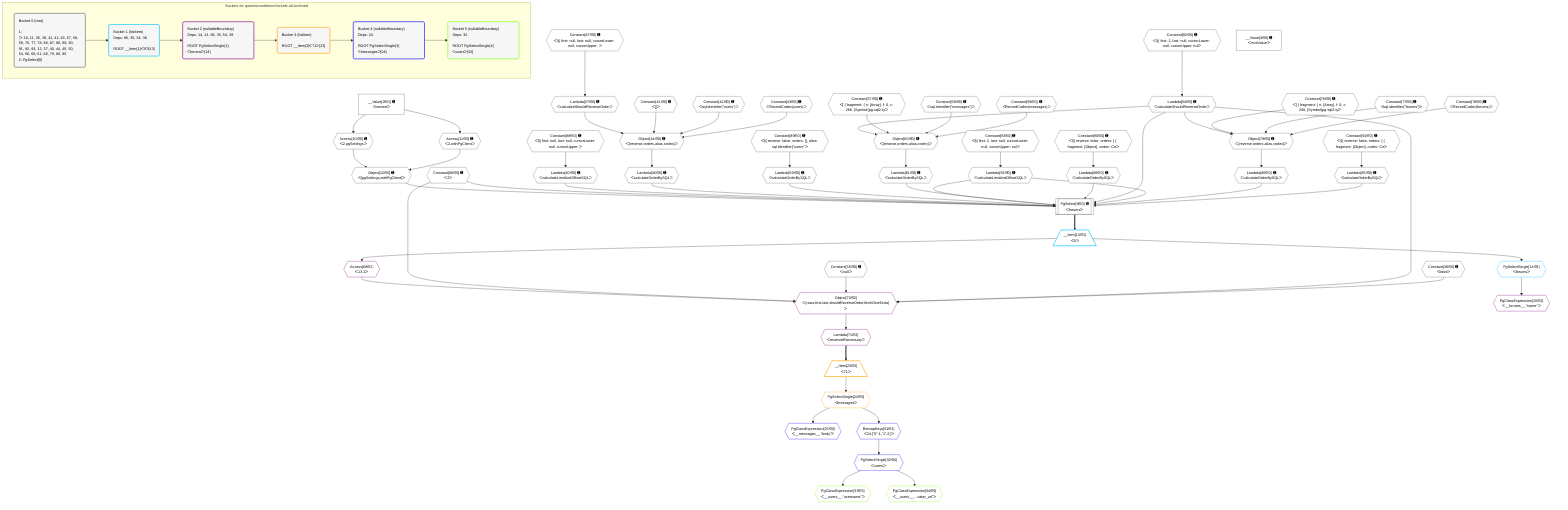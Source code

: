 %%{init: {'themeVariables': { 'fontSize': '12px'}}}%%
graph TD
    classDef path fill:#eee,stroke:#000,color:#000
    classDef plan fill:#fff,stroke-width:1px,color:#000
    classDef itemplan fill:#fff,stroke-width:2px,color:#000
    classDef unbatchedplan fill:#dff,stroke-width:1px,color:#000
    classDef sideeffectplan fill:#fcc,stroke-width:2px,color:#000
    classDef bucket fill:#f6f6f6,color:#000,stroke-width:2px,text-align:left


    %% plan dependencies
    PgSelect9[["PgSelect[9∈0] ➊<br />ᐸforumsᐳ"]]:::plan
    Object12{{"Object[12∈0] ➊<br />ᐸ{pgSettings,withPgClient}ᐳ"}}:::plan
    Constant86{{"Constant[86∈0] ➊<br />ᐸ2ᐳ"}}:::plan
    Lambda40{{"Lambda[40∈0] ➊<br />ᐸcalculateLimitAndOffsetSQLᐳ"}}:::plan
    Lambda45{{"Lambda[45∈0] ➊<br />ᐸcalculateOrderBySQLᐳ"}}:::plan
    Lambda50{{"Lambda[50∈0] ➊<br />ᐸcalculateOrderBySQLᐳ"}}:::plan
    Lambda56{{"Lambda[56∈0] ➊<br />ᐸcalculateLimitAndOffsetSQLᐳ"}}:::plan
    Lambda61{{"Lambda[61∈0] ➊<br />ᐸcalculateOrderBySQLᐳ"}}:::plan
    Lambda66{{"Lambda[66∈0] ➊<br />ᐸcalculateOrderBySQLᐳ"}}:::plan
    Lambda54{{"Lambda[54∈0] ➊<br />ᐸcalculateShouldReverseOrderᐳ"}}:::plan
    Lambda80{{"Lambda[80∈0] ➊<br />ᐸcalculateOrderBySQLᐳ"}}:::plan
    Lambda85{{"Lambda[85∈0] ➊<br />ᐸcalculateOrderBySQLᐳ"}}:::plan
    Object12 & Constant86 & Lambda40 & Lambda45 & Lambda50 & Lambda56 & Lambda61 & Lambda66 & Lambda54 & Lambda56 & Lambda80 & Lambda85 --> PgSelect9
    Object44{{"Object[44∈0] ➊<br />ᐸ{reverse,orders,alias,codec}ᐳ"}}:::plan
    Lambda37{{"Lambda[37∈0] ➊<br />ᐸcalculateShouldReverseOrderᐳ"}}:::plan
    Constant41{{"Constant[41∈0] ➊<br />ᐸ[]ᐳ"}}:::plan
    Constant42{{"Constant[42∈0] ➊<br />ᐸsql.identifier(”users”)ᐳ"}}:::plan
    Constant43{{"Constant[43∈0] ➊<br />ᐸRecordCodec(users)ᐳ"}}:::plan
    Lambda37 & Constant41 & Constant42 & Constant43 --> Object44
    Object60{{"Object[60∈0] ➊<br />ᐸ{reverse,orders,alias,codec}ᐳ"}}:::plan
    Constant57{{"Constant[57∈0] ➊<br />ᐸ[ { fragment: { n: [Array], f: 0, c: 266, [Symbol(pg-sql2-tyᐳ"}}:::plan
    Constant58{{"Constant[58∈0] ➊<br />ᐸsql.identifier(”messages”)ᐳ"}}:::plan
    Constant59{{"Constant[59∈0] ➊<br />ᐸRecordCodec(messages)ᐳ"}}:::plan
    Lambda54 & Constant57 & Constant58 & Constant59 --> Object60
    Object79{{"Object[79∈0] ➊<br />ᐸ{reverse,orders,alias,codec}ᐳ"}}:::plan
    Constant76{{"Constant[76∈0] ➊<br />ᐸ[ { fragment: { n: [Array], f: 0, c: 266, [Symbol(pg-sql2-tyᐳ"}}:::plan
    Constant77{{"Constant[77∈0] ➊<br />ᐸsql.identifier(”forums”)ᐳ"}}:::plan
    Constant78{{"Constant[78∈0] ➊<br />ᐸRecordCodec(forums)ᐳ"}}:::plan
    Lambda54 & Constant76 & Constant77 & Constant78 --> Object79
    Access10{{"Access[10∈0] ➊<br />ᐸ2.pgSettingsᐳ"}}:::plan
    Access11{{"Access[11∈0] ➊<br />ᐸ2.withPgClientᐳ"}}:::plan
    Access10 & Access11 --> Object12
    __Value2["__Value[2∈0] ➊<br />ᐸcontextᐳ"]:::plan
    __Value2 --> Access10
    __Value2 --> Access11
    Constant87{{"Constant[87∈0] ➊<br />ᐸ§{ first: null, last: null, cursorLower: null, cursorUpper: ᐳ"}}:::plan
    Constant87 --> Lambda37
    Constant88{{"Constant[88∈0] ➊<br />ᐸ§{ first: null, last: null, cursorLower: null, cursorUpper: ᐳ"}}:::plan
    Constant88 --> Lambda40
    Object44 --> Lambda45
    Constant89{{"Constant[89∈0] ➊<br />ᐸ§{ reverse: false, orders: [], alias: sql.identifier(”users”ᐳ"}}:::plan
    Constant89 --> Lambda50
    Constant92{{"Constant[92∈0] ➊<br />ᐸ§{ first: 2, last: null, cursorLower: null, cursorUpper: nulᐳ"}}:::plan
    Constant92 --> Lambda54
    Constant93{{"Constant[93∈0] ➊<br />ᐸ§{ first: 2, last: null, cursorLower: null, cursorUpper: nulᐳ"}}:::plan
    Constant93 --> Lambda56
    Object60 --> Lambda61
    Constant90{{"Constant[90∈0] ➊<br />ᐸ§{ reverse: false, orders: [ { fragment: [Object], codec: Coᐳ"}}:::plan
    Constant90 --> Lambda66
    Object79 --> Lambda80
    Constant91{{"Constant[91∈0] ➊<br />ᐸ§{ reverse: false, orders: [ { fragment: [Object], codec: Coᐳ"}}:::plan
    Constant91 --> Lambda85
    __Value4["__Value[4∈0] ➊<br />ᐸrootValueᐳ"]:::plan
    Constant35{{"Constant[35∈0] ➊<br />ᐸnullᐳ"}}:::plan
    Constant38{{"Constant[38∈0] ➊<br />ᐸfalseᐳ"}}:::plan
    __Item13[/"__Item[13∈1]<br />ᐸ9ᐳ"\]:::itemplan
    PgSelect9 ==> __Item13
    PgSelectSingle14{{"PgSelectSingle[14∈1]<br />ᐸforumsᐳ"}}:::plan
    __Item13 --> PgSelectSingle14
    Object70{{"Object[70∈2]<br />ᐸ{rows,first,last,shouldReverseOrder,fetchOneExtra}ᐳ"}}:::plan
    Access68{{"Access[68∈2]<br />ᐸ13.1ᐳ"}}:::plan
    Access68 & Constant86 & Constant35 & Lambda54 & Constant38 --> Object70
    PgClassExpression15{{"PgClassExpression[15∈2]<br />ᐸ__forums__.”name”ᐳ"}}:::plan
    PgSelectSingle14 --> PgClassExpression15
    __Item13 --> Access68
    Lambda71{{"Lambda[71∈2]<br />ᐸreverseIfNecessaryᐳ"}}:::plan
    Object70 --> Lambda71
    __Item23[/"__Item[23∈3]<br />ᐸ71ᐳ"\]:::itemplan
    Lambda71 ==> __Item23
    PgSelectSingle24{{"PgSelectSingle[24∈3]<br />ᐸmessagesᐳ"}}:::plan
    __Item23 --> PgSelectSingle24
    PgClassExpression25{{"PgClassExpression[25∈4]<br />ᐸ__messages__.”body”ᐳ"}}:::plan
    PgSelectSingle24 --> PgClassExpression25
    PgSelectSingle32{{"PgSelectSingle[32∈4]<br />ᐸusersᐳ"}}:::plan
    RemapKeys51{{"RemapKeys[51∈4]<br />ᐸ24:{”0”:1,”1”:2}ᐳ"}}:::plan
    RemapKeys51 --> PgSelectSingle32
    PgSelectSingle24 --> RemapKeys51
    PgClassExpression33{{"PgClassExpression[33∈5]<br />ᐸ__users__.”username”ᐳ"}}:::plan
    PgSelectSingle32 --> PgClassExpression33
    PgClassExpression34{{"PgClassExpression[34∈5]<br />ᐸ__users__....vatar_url”ᐳ"}}:::plan
    PgSelectSingle32 --> PgClassExpression34

    %% define steps

    subgraph "Buckets for queries/conditions/include-all-archived"
    Bucket0("Bucket 0 (root)<br /><br />1: <br />ᐳ: 10, 11, 35, 38, 41, 42, 43, 57, 58, 59, 76, 77, 78, 86, 87, 88, 89, 90, 91, 92, 93, 12, 37, 40, 44, 45, 50, 54, 56, 60, 61, 66, 79, 80, 85<br />2: PgSelect[9]"):::bucket
    classDef bucket0 stroke:#696969
    class Bucket0,__Value2,__Value4,PgSelect9,Access10,Access11,Object12,Constant35,Lambda37,Constant38,Lambda40,Constant41,Constant42,Constant43,Object44,Lambda45,Lambda50,Lambda54,Lambda56,Constant57,Constant58,Constant59,Object60,Lambda61,Lambda66,Constant76,Constant77,Constant78,Object79,Lambda80,Lambda85,Constant86,Constant87,Constant88,Constant89,Constant90,Constant91,Constant92,Constant93 bucket0
    Bucket1("Bucket 1 (listItem)<br />Deps: 86, 35, 54, 38<br /><br />ROOT __Item{1}ᐸ9ᐳ[13]"):::bucket
    classDef bucket1 stroke:#00bfff
    class Bucket1,__Item13,PgSelectSingle14 bucket1
    Bucket2("Bucket 2 (nullableBoundary)<br />Deps: 14, 13, 86, 35, 54, 38<br /><br />ROOT PgSelectSingle{1}ᐸforumsᐳ[14]"):::bucket
    classDef bucket2 stroke:#7f007f
    class Bucket2,PgClassExpression15,Access68,Object70,Lambda71 bucket2
    Bucket3("Bucket 3 (listItem)<br /><br />ROOT __Item{3}ᐸ71ᐳ[23]"):::bucket
    classDef bucket3 stroke:#ffa500
    class Bucket3,__Item23,PgSelectSingle24 bucket3
    Bucket4("Bucket 4 (nullableBoundary)<br />Deps: 24<br /><br />ROOT PgSelectSingle{3}ᐸmessagesᐳ[24]"):::bucket
    classDef bucket4 stroke:#0000ff
    class Bucket4,PgClassExpression25,PgSelectSingle32,RemapKeys51 bucket4
    Bucket5("Bucket 5 (nullableBoundary)<br />Deps: 32<br /><br />ROOT PgSelectSingle{4}ᐸusersᐳ[32]"):::bucket
    classDef bucket5 stroke:#7fff00
    class Bucket5,PgClassExpression33,PgClassExpression34 bucket5
    Bucket0 --> Bucket1
    Bucket1 --> Bucket2
    Bucket2 --> Bucket3
    Bucket3 --> Bucket4
    Bucket4 --> Bucket5
    end